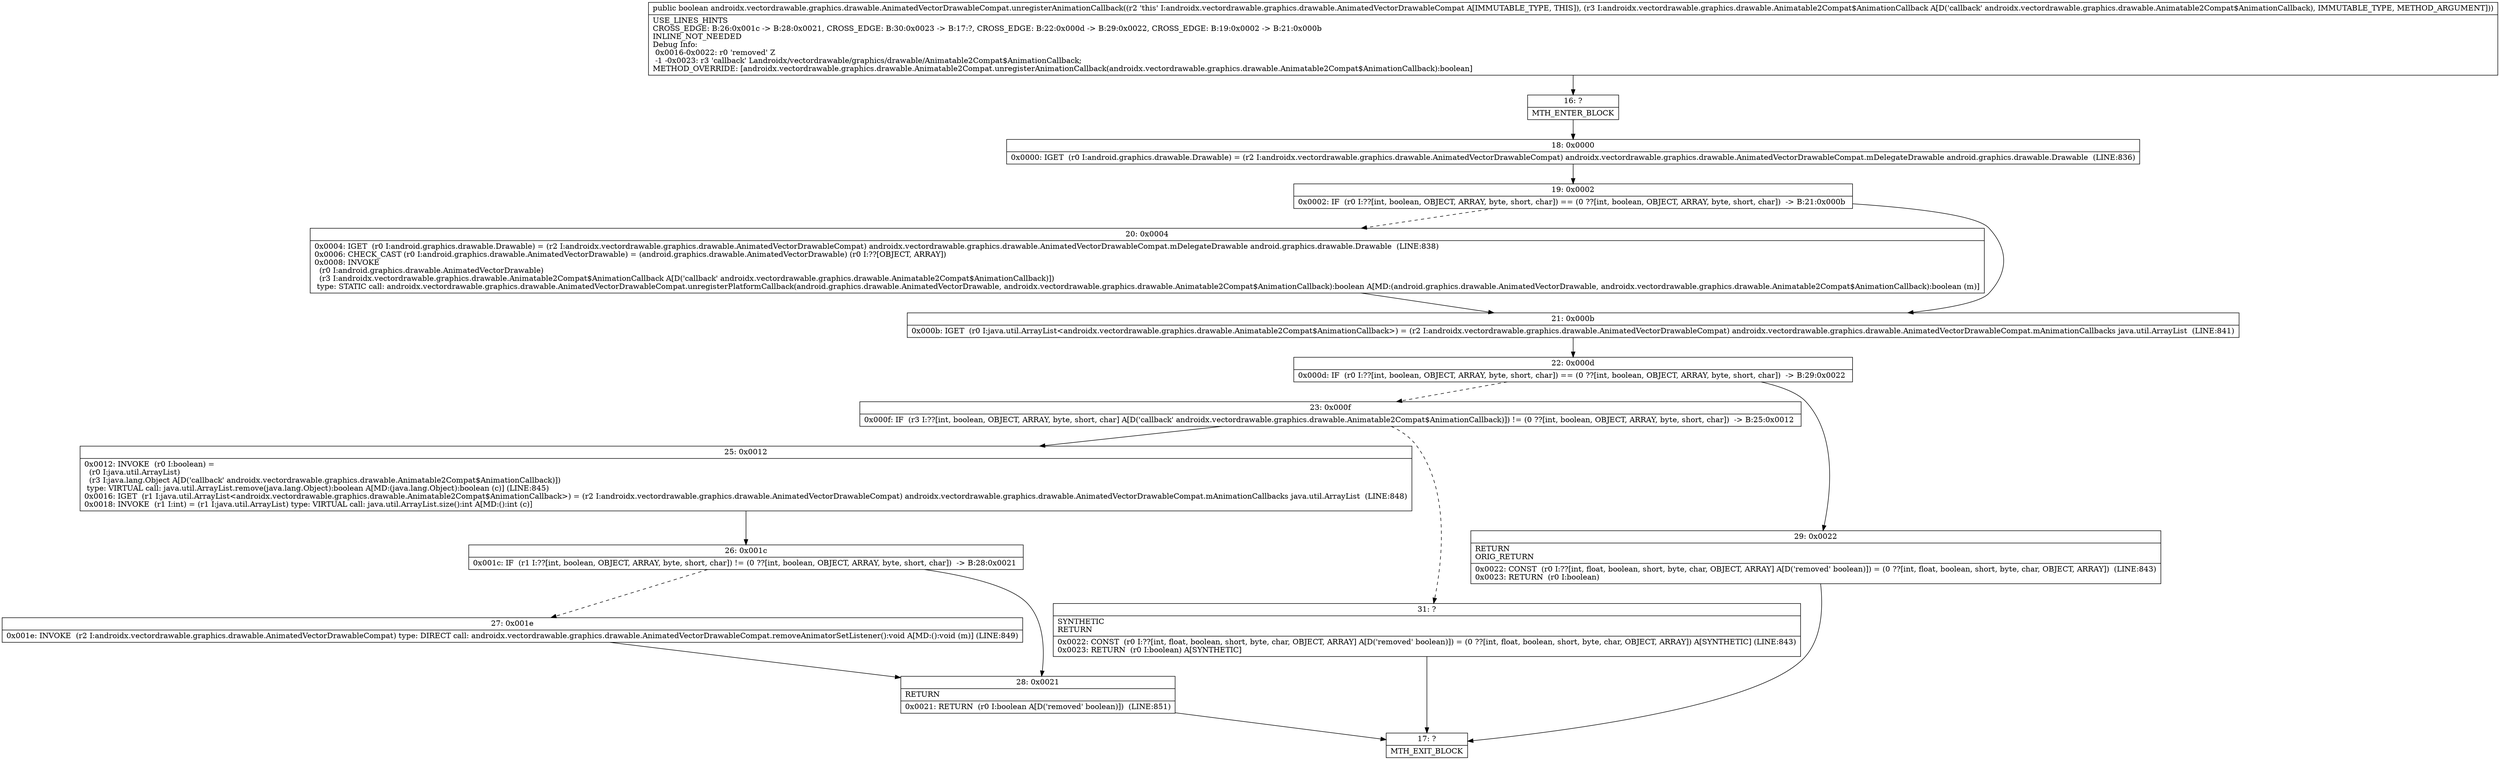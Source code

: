 digraph "CFG forandroidx.vectordrawable.graphics.drawable.AnimatedVectorDrawableCompat.unregisterAnimationCallback(Landroidx\/vectordrawable\/graphics\/drawable\/Animatable2Compat$AnimationCallback;)Z" {
Node_16 [shape=record,label="{16\:\ ?|MTH_ENTER_BLOCK\l}"];
Node_18 [shape=record,label="{18\:\ 0x0000|0x0000: IGET  (r0 I:android.graphics.drawable.Drawable) = (r2 I:androidx.vectordrawable.graphics.drawable.AnimatedVectorDrawableCompat) androidx.vectordrawable.graphics.drawable.AnimatedVectorDrawableCompat.mDelegateDrawable android.graphics.drawable.Drawable  (LINE:836)\l}"];
Node_19 [shape=record,label="{19\:\ 0x0002|0x0002: IF  (r0 I:??[int, boolean, OBJECT, ARRAY, byte, short, char]) == (0 ??[int, boolean, OBJECT, ARRAY, byte, short, char])  \-\> B:21:0x000b \l}"];
Node_20 [shape=record,label="{20\:\ 0x0004|0x0004: IGET  (r0 I:android.graphics.drawable.Drawable) = (r2 I:androidx.vectordrawable.graphics.drawable.AnimatedVectorDrawableCompat) androidx.vectordrawable.graphics.drawable.AnimatedVectorDrawableCompat.mDelegateDrawable android.graphics.drawable.Drawable  (LINE:838)\l0x0006: CHECK_CAST (r0 I:android.graphics.drawable.AnimatedVectorDrawable) = (android.graphics.drawable.AnimatedVectorDrawable) (r0 I:??[OBJECT, ARRAY]) \l0x0008: INVOKE  \l  (r0 I:android.graphics.drawable.AnimatedVectorDrawable)\l  (r3 I:androidx.vectordrawable.graphics.drawable.Animatable2Compat$AnimationCallback A[D('callback' androidx.vectordrawable.graphics.drawable.Animatable2Compat$AnimationCallback)])\l type: STATIC call: androidx.vectordrawable.graphics.drawable.AnimatedVectorDrawableCompat.unregisterPlatformCallback(android.graphics.drawable.AnimatedVectorDrawable, androidx.vectordrawable.graphics.drawable.Animatable2Compat$AnimationCallback):boolean A[MD:(android.graphics.drawable.AnimatedVectorDrawable, androidx.vectordrawable.graphics.drawable.Animatable2Compat$AnimationCallback):boolean (m)]\l}"];
Node_21 [shape=record,label="{21\:\ 0x000b|0x000b: IGET  (r0 I:java.util.ArrayList\<androidx.vectordrawable.graphics.drawable.Animatable2Compat$AnimationCallback\>) = (r2 I:androidx.vectordrawable.graphics.drawable.AnimatedVectorDrawableCompat) androidx.vectordrawable.graphics.drawable.AnimatedVectorDrawableCompat.mAnimationCallbacks java.util.ArrayList  (LINE:841)\l}"];
Node_22 [shape=record,label="{22\:\ 0x000d|0x000d: IF  (r0 I:??[int, boolean, OBJECT, ARRAY, byte, short, char]) == (0 ??[int, boolean, OBJECT, ARRAY, byte, short, char])  \-\> B:29:0x0022 \l}"];
Node_23 [shape=record,label="{23\:\ 0x000f|0x000f: IF  (r3 I:??[int, boolean, OBJECT, ARRAY, byte, short, char] A[D('callback' androidx.vectordrawable.graphics.drawable.Animatable2Compat$AnimationCallback)]) != (0 ??[int, boolean, OBJECT, ARRAY, byte, short, char])  \-\> B:25:0x0012 \l}"];
Node_25 [shape=record,label="{25\:\ 0x0012|0x0012: INVOKE  (r0 I:boolean) = \l  (r0 I:java.util.ArrayList)\l  (r3 I:java.lang.Object A[D('callback' androidx.vectordrawable.graphics.drawable.Animatable2Compat$AnimationCallback)])\l type: VIRTUAL call: java.util.ArrayList.remove(java.lang.Object):boolean A[MD:(java.lang.Object):boolean (c)] (LINE:845)\l0x0016: IGET  (r1 I:java.util.ArrayList\<androidx.vectordrawable.graphics.drawable.Animatable2Compat$AnimationCallback\>) = (r2 I:androidx.vectordrawable.graphics.drawable.AnimatedVectorDrawableCompat) androidx.vectordrawable.graphics.drawable.AnimatedVectorDrawableCompat.mAnimationCallbacks java.util.ArrayList  (LINE:848)\l0x0018: INVOKE  (r1 I:int) = (r1 I:java.util.ArrayList) type: VIRTUAL call: java.util.ArrayList.size():int A[MD:():int (c)]\l}"];
Node_26 [shape=record,label="{26\:\ 0x001c|0x001c: IF  (r1 I:??[int, boolean, OBJECT, ARRAY, byte, short, char]) != (0 ??[int, boolean, OBJECT, ARRAY, byte, short, char])  \-\> B:28:0x0021 \l}"];
Node_27 [shape=record,label="{27\:\ 0x001e|0x001e: INVOKE  (r2 I:androidx.vectordrawable.graphics.drawable.AnimatedVectorDrawableCompat) type: DIRECT call: androidx.vectordrawable.graphics.drawable.AnimatedVectorDrawableCompat.removeAnimatorSetListener():void A[MD:():void (m)] (LINE:849)\l}"];
Node_28 [shape=record,label="{28\:\ 0x0021|RETURN\l|0x0021: RETURN  (r0 I:boolean A[D('removed' boolean)])  (LINE:851)\l}"];
Node_17 [shape=record,label="{17\:\ ?|MTH_EXIT_BLOCK\l}"];
Node_31 [shape=record,label="{31\:\ ?|SYNTHETIC\lRETURN\l|0x0022: CONST  (r0 I:??[int, float, boolean, short, byte, char, OBJECT, ARRAY] A[D('removed' boolean)]) = (0 ??[int, float, boolean, short, byte, char, OBJECT, ARRAY]) A[SYNTHETIC] (LINE:843)\l0x0023: RETURN  (r0 I:boolean) A[SYNTHETIC]\l}"];
Node_29 [shape=record,label="{29\:\ 0x0022|RETURN\lORIG_RETURN\l|0x0022: CONST  (r0 I:??[int, float, boolean, short, byte, char, OBJECT, ARRAY] A[D('removed' boolean)]) = (0 ??[int, float, boolean, short, byte, char, OBJECT, ARRAY])  (LINE:843)\l0x0023: RETURN  (r0 I:boolean) \l}"];
MethodNode[shape=record,label="{public boolean androidx.vectordrawable.graphics.drawable.AnimatedVectorDrawableCompat.unregisterAnimationCallback((r2 'this' I:androidx.vectordrawable.graphics.drawable.AnimatedVectorDrawableCompat A[IMMUTABLE_TYPE, THIS]), (r3 I:androidx.vectordrawable.graphics.drawable.Animatable2Compat$AnimationCallback A[D('callback' androidx.vectordrawable.graphics.drawable.Animatable2Compat$AnimationCallback), IMMUTABLE_TYPE, METHOD_ARGUMENT]))  | USE_LINES_HINTS\lCROSS_EDGE: B:26:0x001c \-\> B:28:0x0021, CROSS_EDGE: B:30:0x0023 \-\> B:17:?, CROSS_EDGE: B:22:0x000d \-\> B:29:0x0022, CROSS_EDGE: B:19:0x0002 \-\> B:21:0x000b\lINLINE_NOT_NEEDED\lDebug Info:\l  0x0016\-0x0022: r0 'removed' Z\l  \-1 \-0x0023: r3 'callback' Landroidx\/vectordrawable\/graphics\/drawable\/Animatable2Compat$AnimationCallback;\lMETHOD_OVERRIDE: [androidx.vectordrawable.graphics.drawable.Animatable2Compat.unregisterAnimationCallback(androidx.vectordrawable.graphics.drawable.Animatable2Compat$AnimationCallback):boolean]\l}"];
MethodNode -> Node_16;Node_16 -> Node_18;
Node_18 -> Node_19;
Node_19 -> Node_20[style=dashed];
Node_19 -> Node_21;
Node_20 -> Node_21;
Node_21 -> Node_22;
Node_22 -> Node_23[style=dashed];
Node_22 -> Node_29;
Node_23 -> Node_25;
Node_23 -> Node_31[style=dashed];
Node_25 -> Node_26;
Node_26 -> Node_27[style=dashed];
Node_26 -> Node_28;
Node_27 -> Node_28;
Node_28 -> Node_17;
Node_31 -> Node_17;
Node_29 -> Node_17;
}

